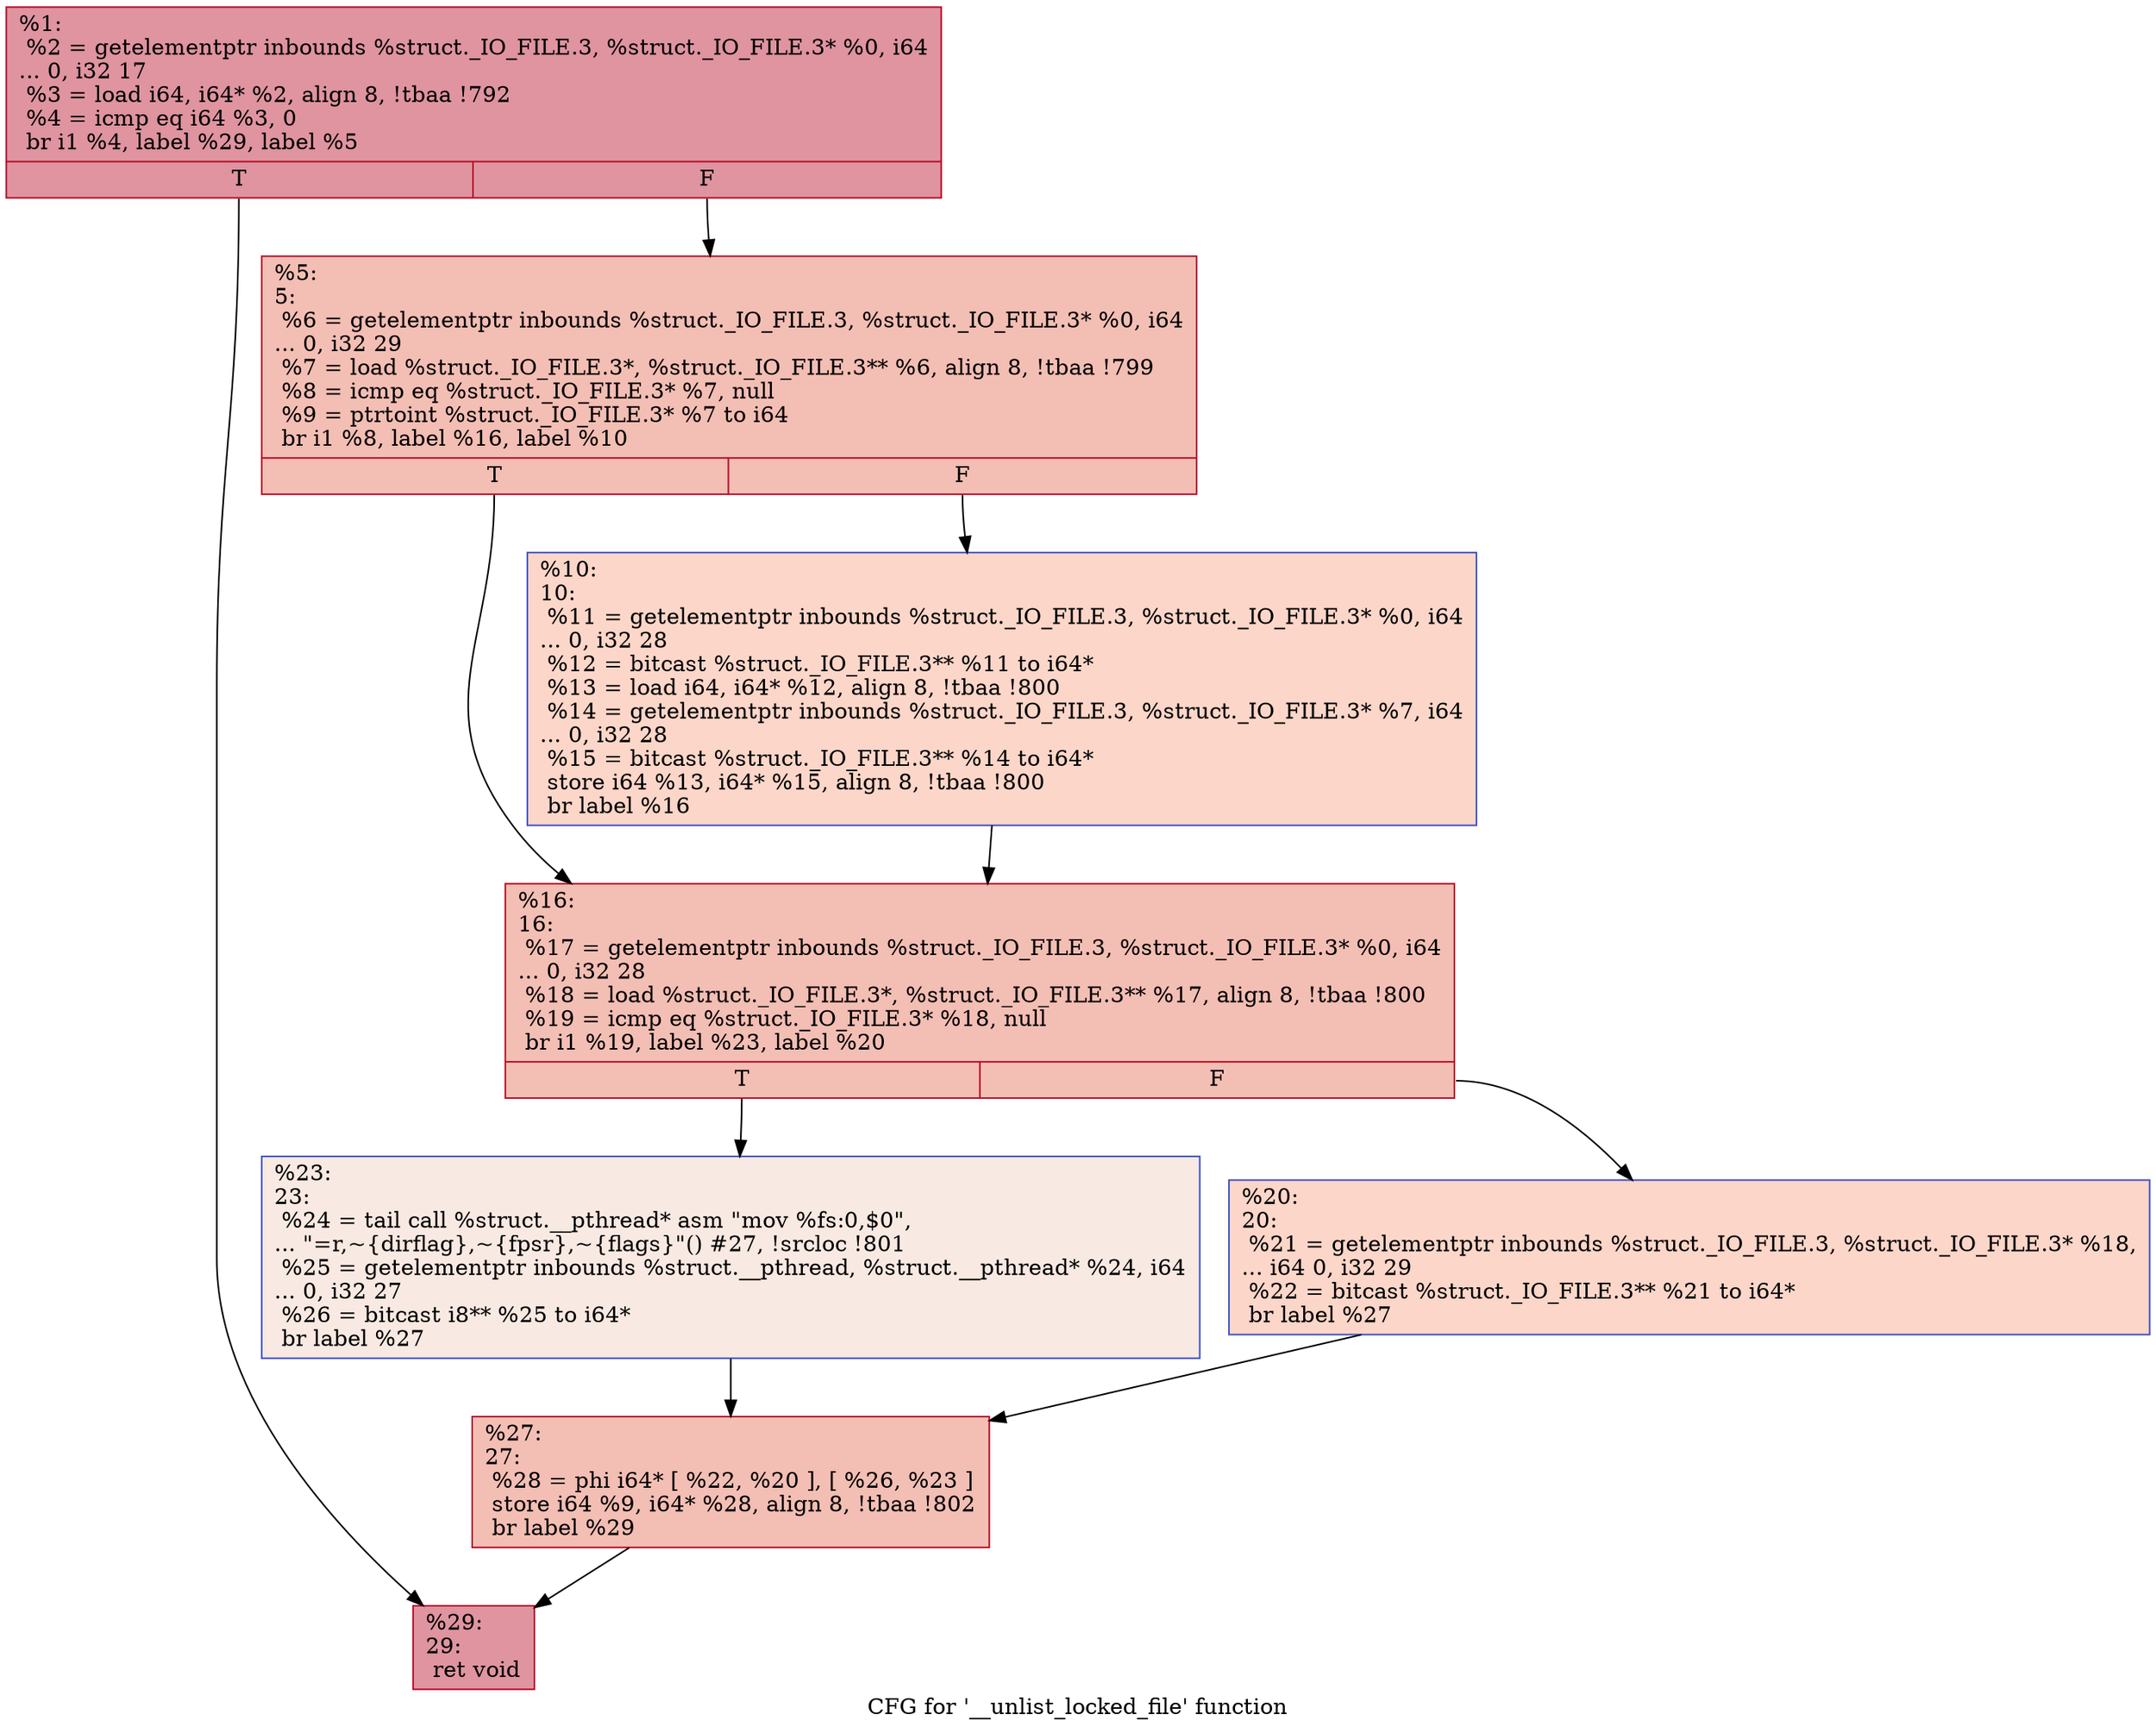 digraph "CFG for '__unlist_locked_file' function" {
	label="CFG for '__unlist_locked_file' function";

	Node0x252ab30 [shape=record,color="#b70d28ff", style=filled, fillcolor="#b70d2870",label="{%1:\l  %2 = getelementptr inbounds %struct._IO_FILE.3, %struct._IO_FILE.3* %0, i64\l... 0, i32 17\l  %3 = load i64, i64* %2, align 8, !tbaa !792\l  %4 = icmp eq i64 %3, 0\l  br i1 %4, label %29, label %5\l|{<s0>T|<s1>F}}"];
	Node0x252ab30:s0 -> Node0x252ad60;
	Node0x252ab30:s1 -> Node0x252ab80;
	Node0x252ab80 [shape=record,color="#b70d28ff", style=filled, fillcolor="#e36c5570",label="{%5:\l5:                                                \l  %6 = getelementptr inbounds %struct._IO_FILE.3, %struct._IO_FILE.3* %0, i64\l... 0, i32 29\l  %7 = load %struct._IO_FILE.3*, %struct._IO_FILE.3** %6, align 8, !tbaa !799\l  %8 = icmp eq %struct._IO_FILE.3* %7, null\l  %9 = ptrtoint %struct._IO_FILE.3* %7 to i64\l  br i1 %8, label %16, label %10\l|{<s0>T|<s1>F}}"];
	Node0x252ab80:s0 -> Node0x252ac20;
	Node0x252ab80:s1 -> Node0x252abd0;
	Node0x252abd0 [shape=record,color="#3d50c3ff", style=filled, fillcolor="#f6a38570",label="{%10:\l10:                                               \l  %11 = getelementptr inbounds %struct._IO_FILE.3, %struct._IO_FILE.3* %0, i64\l... 0, i32 28\l  %12 = bitcast %struct._IO_FILE.3** %11 to i64*\l  %13 = load i64, i64* %12, align 8, !tbaa !800\l  %14 = getelementptr inbounds %struct._IO_FILE.3, %struct._IO_FILE.3* %7, i64\l... 0, i32 28\l  %15 = bitcast %struct._IO_FILE.3** %14 to i64*\l  store i64 %13, i64* %15, align 8, !tbaa !800\l  br label %16\l}"];
	Node0x252abd0 -> Node0x252ac20;
	Node0x252ac20 [shape=record,color="#b70d28ff", style=filled, fillcolor="#e36c5570",label="{%16:\l16:                                               \l  %17 = getelementptr inbounds %struct._IO_FILE.3, %struct._IO_FILE.3* %0, i64\l... 0, i32 28\l  %18 = load %struct._IO_FILE.3*, %struct._IO_FILE.3** %17, align 8, !tbaa !800\l  %19 = icmp eq %struct._IO_FILE.3* %18, null\l  br i1 %19, label %23, label %20\l|{<s0>T|<s1>F}}"];
	Node0x252ac20:s0 -> Node0x252acc0;
	Node0x252ac20:s1 -> Node0x252ac70;
	Node0x252ac70 [shape=record,color="#3d50c3ff", style=filled, fillcolor="#f6a38570",label="{%20:\l20:                                               \l  %21 = getelementptr inbounds %struct._IO_FILE.3, %struct._IO_FILE.3* %18,\l... i64 0, i32 29\l  %22 = bitcast %struct._IO_FILE.3** %21 to i64*\l  br label %27\l}"];
	Node0x252ac70 -> Node0x252ad10;
	Node0x252acc0 [shape=record,color="#3d50c3ff", style=filled, fillcolor="#efcebd70",label="{%23:\l23:                                               \l  %24 = tail call %struct.__pthread* asm \"mov %fs:0,$0\",\l... \"=r,~\{dirflag\},~\{fpsr\},~\{flags\}\"() #27, !srcloc !801\l  %25 = getelementptr inbounds %struct.__pthread, %struct.__pthread* %24, i64\l... 0, i32 27\l  %26 = bitcast i8** %25 to i64*\l  br label %27\l}"];
	Node0x252acc0 -> Node0x252ad10;
	Node0x252ad10 [shape=record,color="#b70d28ff", style=filled, fillcolor="#e36c5570",label="{%27:\l27:                                               \l  %28 = phi i64* [ %22, %20 ], [ %26, %23 ]\l  store i64 %9, i64* %28, align 8, !tbaa !802\l  br label %29\l}"];
	Node0x252ad10 -> Node0x252ad60;
	Node0x252ad60 [shape=record,color="#b70d28ff", style=filled, fillcolor="#b70d2870",label="{%29:\l29:                                               \l  ret void\l}"];
}

